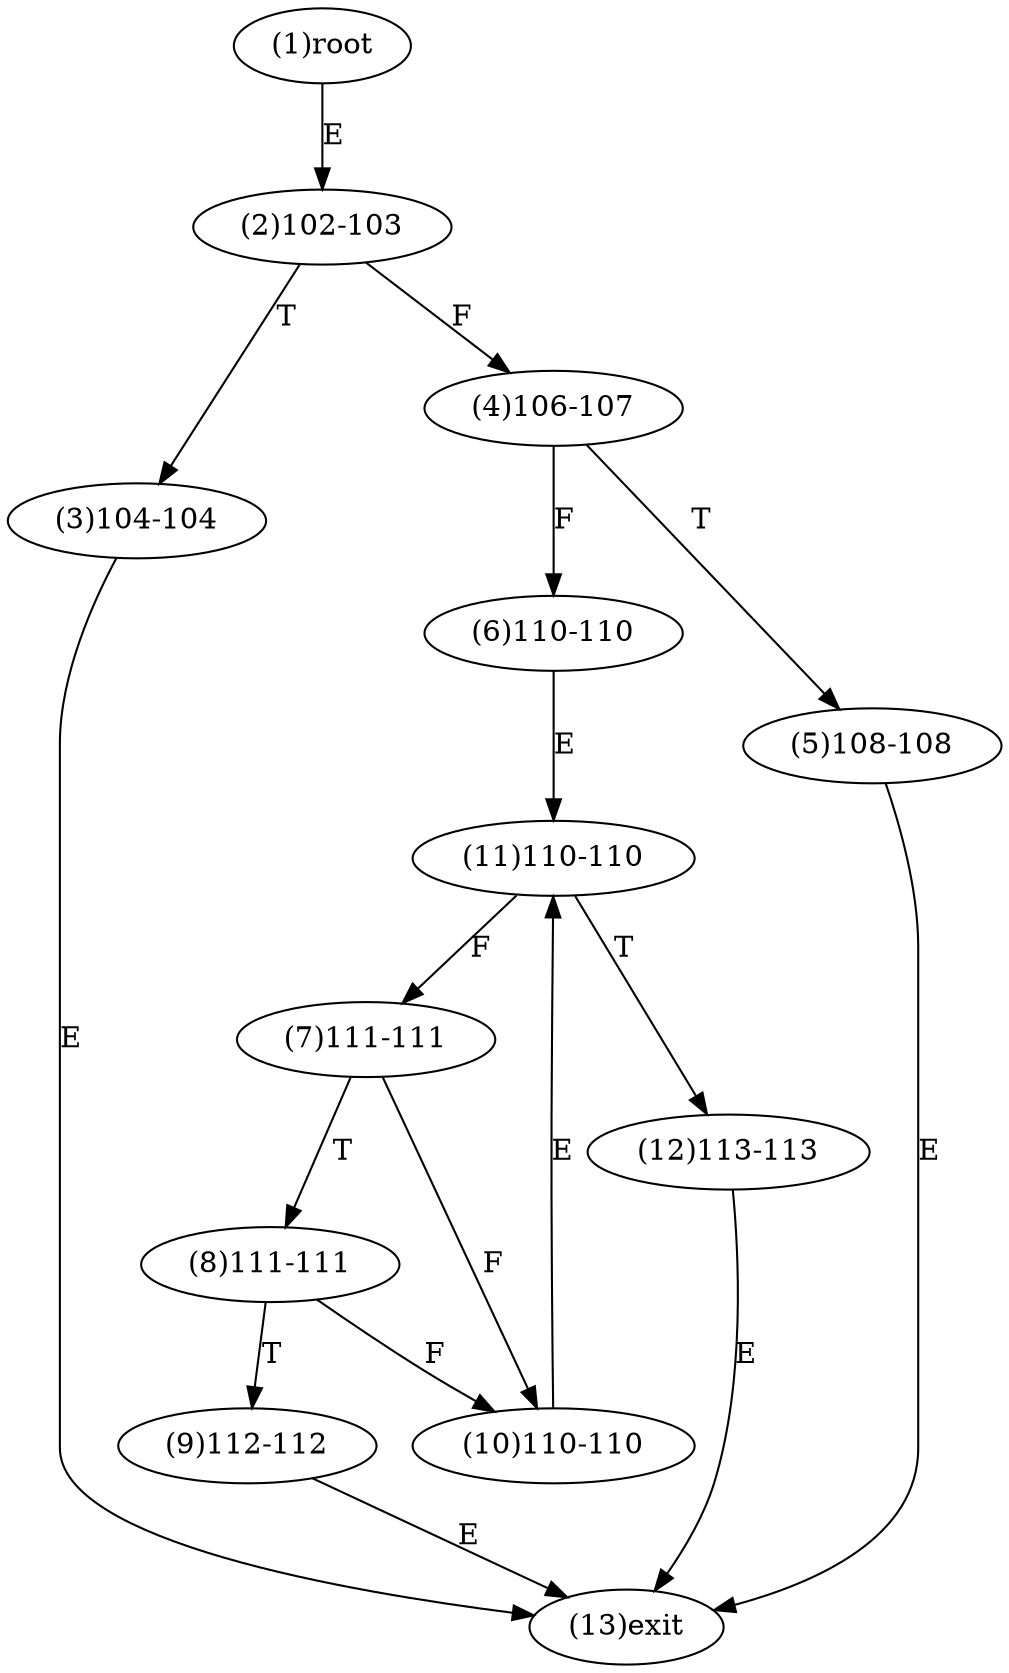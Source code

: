 digraph "" { 
1[ label="(1)root"];
2[ label="(2)102-103"];
3[ label="(3)104-104"];
4[ label="(4)106-107"];
5[ label="(5)108-108"];
6[ label="(6)110-110"];
7[ label="(7)111-111"];
8[ label="(8)111-111"];
9[ label="(9)112-112"];
10[ label="(10)110-110"];
11[ label="(11)110-110"];
12[ label="(12)113-113"];
13[ label="(13)exit"];
1->2[ label="E"];
2->4[ label="F"];
2->3[ label="T"];
3->13[ label="E"];
4->6[ label="F"];
4->5[ label="T"];
5->13[ label="E"];
6->11[ label="E"];
7->10[ label="F"];
7->8[ label="T"];
8->10[ label="F"];
8->9[ label="T"];
9->13[ label="E"];
10->11[ label="E"];
11->7[ label="F"];
11->12[ label="T"];
12->13[ label="E"];
}